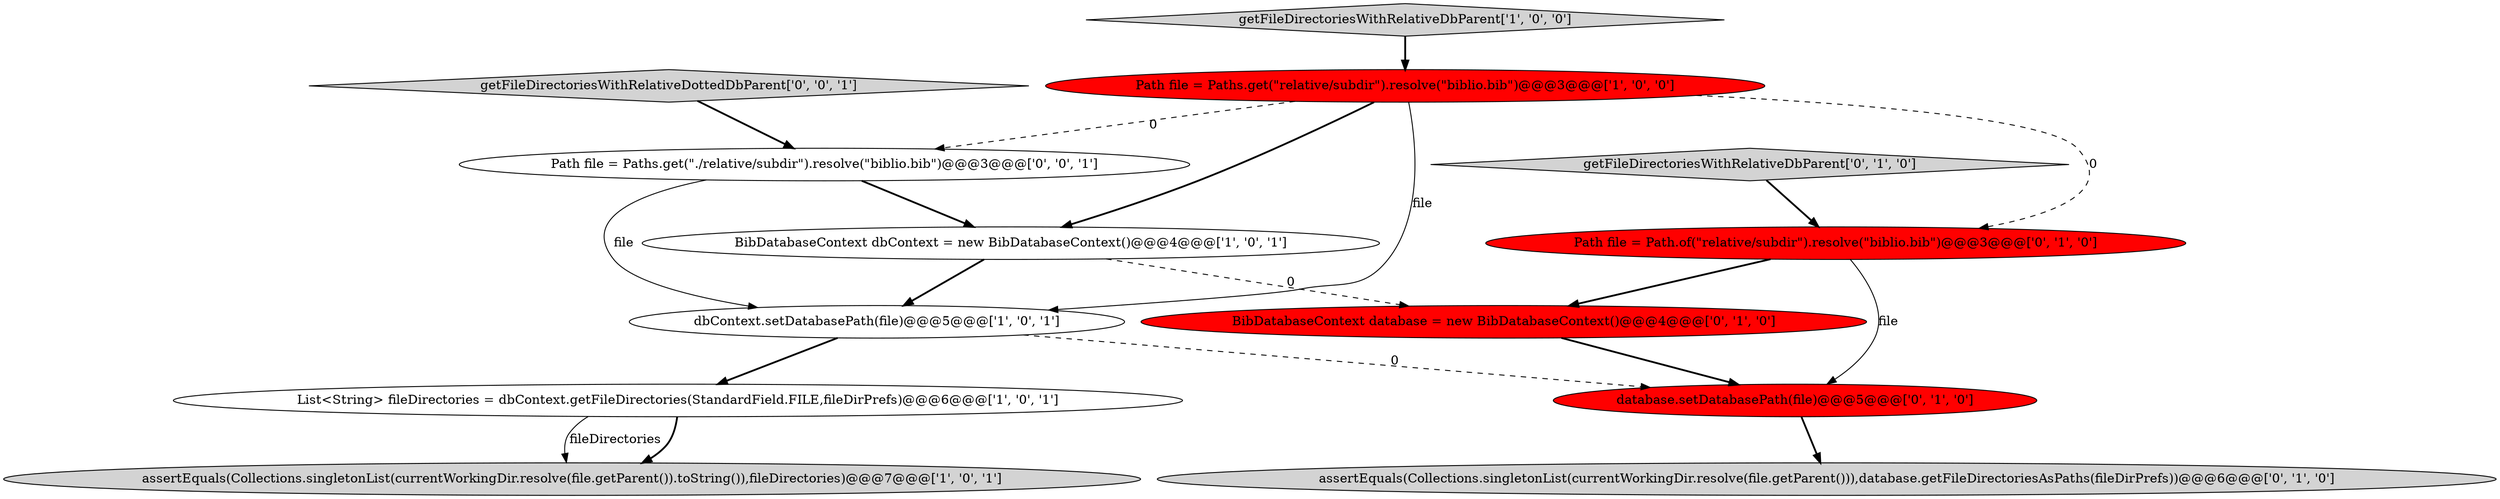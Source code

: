 digraph {
1 [style = filled, label = "Path file = Paths.get(\"relative/subdir\").resolve(\"biblio.bib\")@@@3@@@['1', '0', '0']", fillcolor = red, shape = ellipse image = "AAA1AAABBB1BBB"];
9 [style = filled, label = "database.setDatabasePath(file)@@@5@@@['0', '1', '0']", fillcolor = red, shape = ellipse image = "AAA1AAABBB2BBB"];
3 [style = filled, label = "getFileDirectoriesWithRelativeDbParent['1', '0', '0']", fillcolor = lightgray, shape = diamond image = "AAA0AAABBB1BBB"];
6 [style = filled, label = "assertEquals(Collections.singletonList(currentWorkingDir.resolve(file.getParent())),database.getFileDirectoriesAsPaths(fileDirPrefs))@@@6@@@['0', '1', '0']", fillcolor = lightgray, shape = ellipse image = "AAA0AAABBB2BBB"];
11 [style = filled, label = "Path file = Paths.get(\"./relative/subdir\").resolve(\"biblio.bib\")@@@3@@@['0', '0', '1']", fillcolor = white, shape = ellipse image = "AAA0AAABBB3BBB"];
10 [style = filled, label = "getFileDirectoriesWithRelativeDbParent['0', '1', '0']", fillcolor = lightgray, shape = diamond image = "AAA0AAABBB2BBB"];
4 [style = filled, label = "dbContext.setDatabasePath(file)@@@5@@@['1', '0', '1']", fillcolor = white, shape = ellipse image = "AAA0AAABBB1BBB"];
0 [style = filled, label = "BibDatabaseContext dbContext = new BibDatabaseContext()@@@4@@@['1', '0', '1']", fillcolor = white, shape = ellipse image = "AAA0AAABBB1BBB"];
7 [style = filled, label = "BibDatabaseContext database = new BibDatabaseContext()@@@4@@@['0', '1', '0']", fillcolor = red, shape = ellipse image = "AAA1AAABBB2BBB"];
2 [style = filled, label = "assertEquals(Collections.singletonList(currentWorkingDir.resolve(file.getParent()).toString()),fileDirectories)@@@7@@@['1', '0', '1']", fillcolor = lightgray, shape = ellipse image = "AAA0AAABBB1BBB"];
8 [style = filled, label = "Path file = Path.of(\"relative/subdir\").resolve(\"biblio.bib\")@@@3@@@['0', '1', '0']", fillcolor = red, shape = ellipse image = "AAA1AAABBB2BBB"];
12 [style = filled, label = "getFileDirectoriesWithRelativeDottedDbParent['0', '0', '1']", fillcolor = lightgray, shape = diamond image = "AAA0AAABBB3BBB"];
5 [style = filled, label = "List<String> fileDirectories = dbContext.getFileDirectories(StandardField.FILE,fileDirPrefs)@@@6@@@['1', '0', '1']", fillcolor = white, shape = ellipse image = "AAA0AAABBB1BBB"];
7->9 [style = bold, label=""];
1->4 [style = solid, label="file"];
1->8 [style = dashed, label="0"];
5->2 [style = bold, label=""];
8->9 [style = solid, label="file"];
11->0 [style = bold, label=""];
4->9 [style = dashed, label="0"];
1->0 [style = bold, label=""];
5->2 [style = solid, label="fileDirectories"];
11->4 [style = solid, label="file"];
10->8 [style = bold, label=""];
3->1 [style = bold, label=""];
0->7 [style = dashed, label="0"];
0->4 [style = bold, label=""];
4->5 [style = bold, label=""];
1->11 [style = dashed, label="0"];
8->7 [style = bold, label=""];
9->6 [style = bold, label=""];
12->11 [style = bold, label=""];
}

